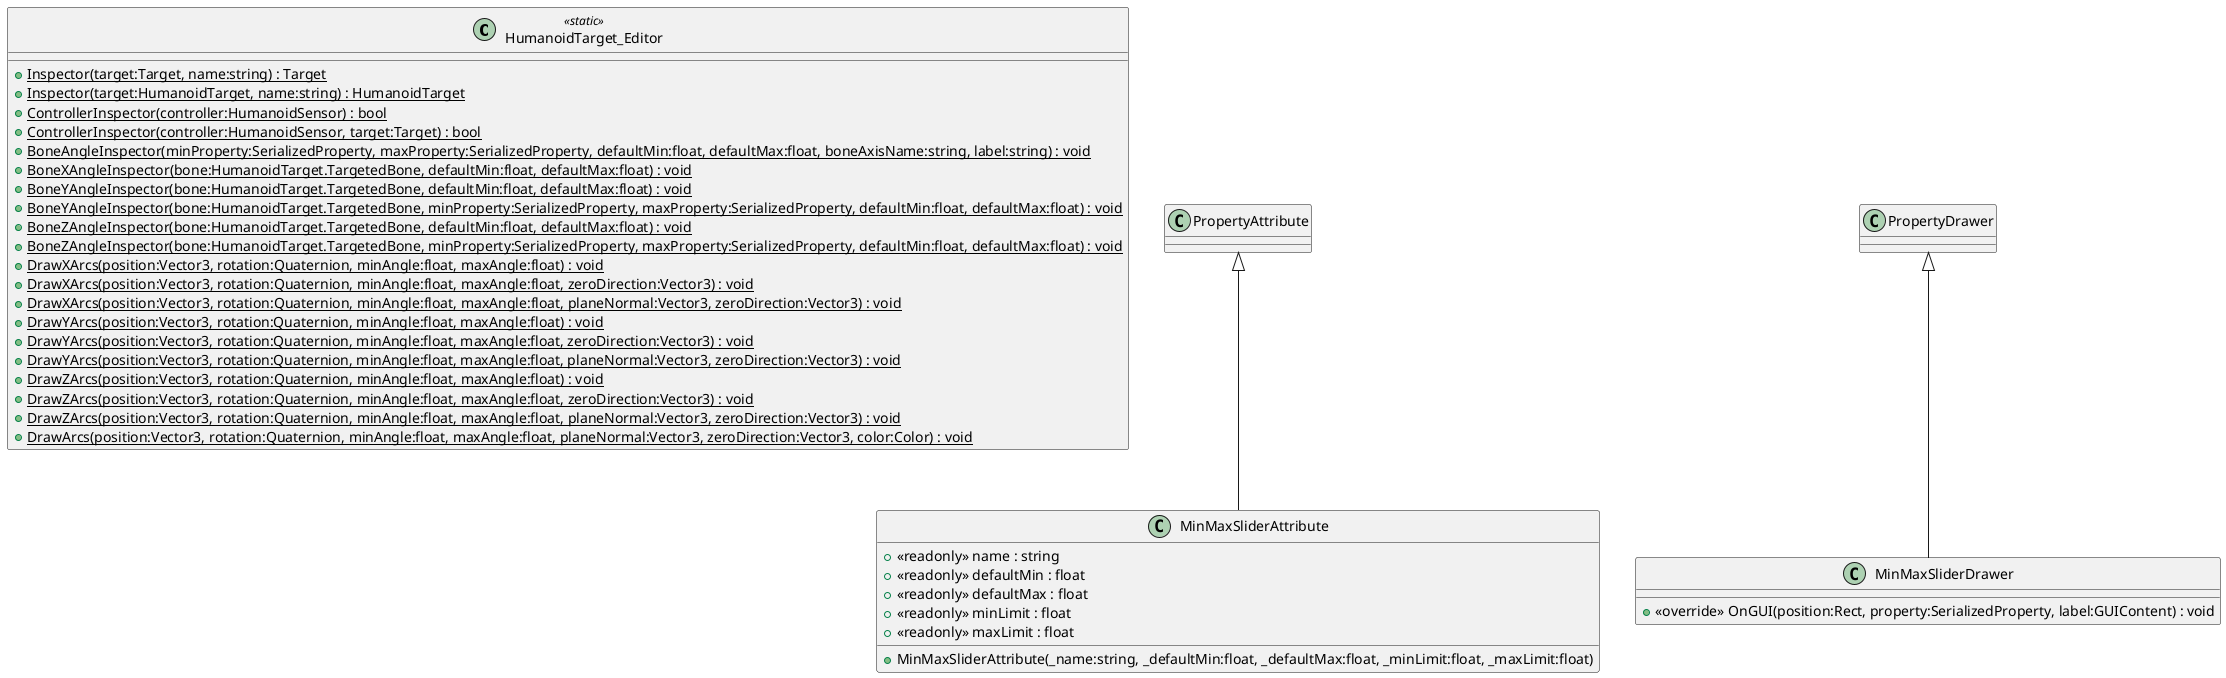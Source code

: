 @startuml
class HumanoidTarget_Editor <<static>> {
    + {static} Inspector(target:Target, name:string) : Target
    + {static} Inspector(target:HumanoidTarget, name:string) : HumanoidTarget
    + {static} ControllerInspector(controller:HumanoidSensor) : bool
    + {static} ControllerInspector(controller:HumanoidSensor, target:Target) : bool
    + {static} BoneAngleInspector(minProperty:SerializedProperty, maxProperty:SerializedProperty, defaultMin:float, defaultMax:float, boneAxisName:string, label:string) : void
    + {static} BoneXAngleInspector(bone:HumanoidTarget.TargetedBone, defaultMin:float, defaultMax:float) : void
    + {static} BoneYAngleInspector(bone:HumanoidTarget.TargetedBone, defaultMin:float, defaultMax:float) : void
    + {static} BoneYAngleInspector(bone:HumanoidTarget.TargetedBone, minProperty:SerializedProperty, maxProperty:SerializedProperty, defaultMin:float, defaultMax:float) : void
    + {static} BoneZAngleInspector(bone:HumanoidTarget.TargetedBone, defaultMin:float, defaultMax:float) : void
    + {static} BoneZAngleInspector(bone:HumanoidTarget.TargetedBone, minProperty:SerializedProperty, maxProperty:SerializedProperty, defaultMin:float, defaultMax:float) : void
    + {static} DrawXArcs(position:Vector3, rotation:Quaternion, minAngle:float, maxAngle:float) : void
    + {static} DrawXArcs(position:Vector3, rotation:Quaternion, minAngle:float, maxAngle:float, zeroDirection:Vector3) : void
    + {static} DrawXArcs(position:Vector3, rotation:Quaternion, minAngle:float, maxAngle:float, planeNormal:Vector3, zeroDirection:Vector3) : void
    + {static} DrawYArcs(position:Vector3, rotation:Quaternion, minAngle:float, maxAngle:float) : void
    + {static} DrawYArcs(position:Vector3, rotation:Quaternion, minAngle:float, maxAngle:float, zeroDirection:Vector3) : void
    + {static} DrawYArcs(position:Vector3, rotation:Quaternion, minAngle:float, maxAngle:float, planeNormal:Vector3, zeroDirection:Vector3) : void
    + {static} DrawZArcs(position:Vector3, rotation:Quaternion, minAngle:float, maxAngle:float) : void
    + {static} DrawZArcs(position:Vector3, rotation:Quaternion, minAngle:float, maxAngle:float, zeroDirection:Vector3) : void
    + {static} DrawZArcs(position:Vector3, rotation:Quaternion, minAngle:float, maxAngle:float, planeNormal:Vector3, zeroDirection:Vector3) : void
    + {static} DrawArcs(position:Vector3, rotation:Quaternion, minAngle:float, maxAngle:float, planeNormal:Vector3, zeroDirection:Vector3, color:Color) : void
}
class MinMaxSliderAttribute {
    + <<readonly>> name : string
    + <<readonly>> defaultMin : float
    + <<readonly>> defaultMax : float
    + <<readonly>> minLimit : float
    + <<readonly>> maxLimit : float
    + MinMaxSliderAttribute(_name:string, _defaultMin:float, _defaultMax:float, _minLimit:float, _maxLimit:float)
}
class MinMaxSliderDrawer {
    + <<override>> OnGUI(position:Rect, property:SerializedProperty, label:GUIContent) : void
}
PropertyAttribute <|-- MinMaxSliderAttribute
PropertyDrawer <|-- MinMaxSliderDrawer
@enduml
